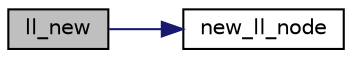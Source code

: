 digraph "ll_new"
{
 // LATEX_PDF_SIZE
  edge [fontname="Helvetica",fontsize="10",labelfontname="Helvetica",labelfontsize="10"];
  node [fontname="Helvetica",fontsize="10",shape=record];
  rankdir="LR";
  Node1 [label="ll_new",height=0.2,width=0.4,color="black", fillcolor="grey75", style="filled", fontcolor="black",tooltip="Initialize a new singly linked list, you can set all the parameters bellow to create an empty list."];
  Node1 -> Node2 [color="midnightblue",fontsize="10",style="solid",fontname="Helvetica"];
  Node2 [label="new_ll_node",height=0.2,width=0.4,color="black", fillcolor="white", style="filled",URL="$linked__list_8c.html#afce5e1cccada7a1eeeed1de23c5a585a",tooltip=" "];
}
